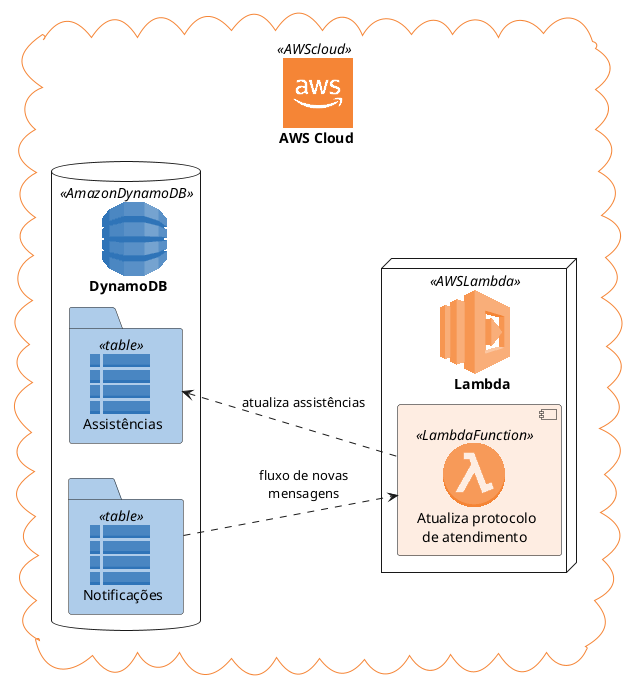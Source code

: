 @startuml notitifications_to_assistances

!theme _none_

!include <aws/common>
!include <aws/General/AWSCloud/AWSCloud>
!include <aws/Compute/AWSLambda/AWSLambda>
!include <aws/Compute/AWSLambda/LambdaFunction/LambdaFunction>
!include <aws/Database/AmazonDynamoDB/AmazonDynamoDB>
!include <aws/Database/AmazonDynamoDB/table/table>

left to right direction

AWSCLOUD(AWS, "AWS Cloud", cloud) {

  AMAZONDYNAMODB(dynamoDB, "DynamoDB") {
    TABLE(notificationsTable, "Notificações")
    TABLE(assistancesTable, "Assistências")
  }
  
  AWSLAMBDA(apiFunctions, "Lambda") {
    LAMBDAFUNCTION(updateTicket, "Atualiza protocolo\nde atendimento")
  }

}

notificationsTable ..> updateTicket : fluxo de novas\nmensagens
assistancesTable <.. updateTicket  : atualiza assistências

@enduml
